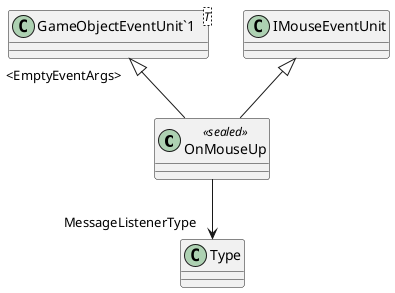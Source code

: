 @startuml
class OnMouseUp <<sealed>> {
}
class "GameObjectEventUnit`1"<T> {
}
"GameObjectEventUnit`1" "<EmptyEventArgs>" <|-- OnMouseUp
IMouseEventUnit <|-- OnMouseUp
OnMouseUp --> "MessageListenerType" Type
@enduml
